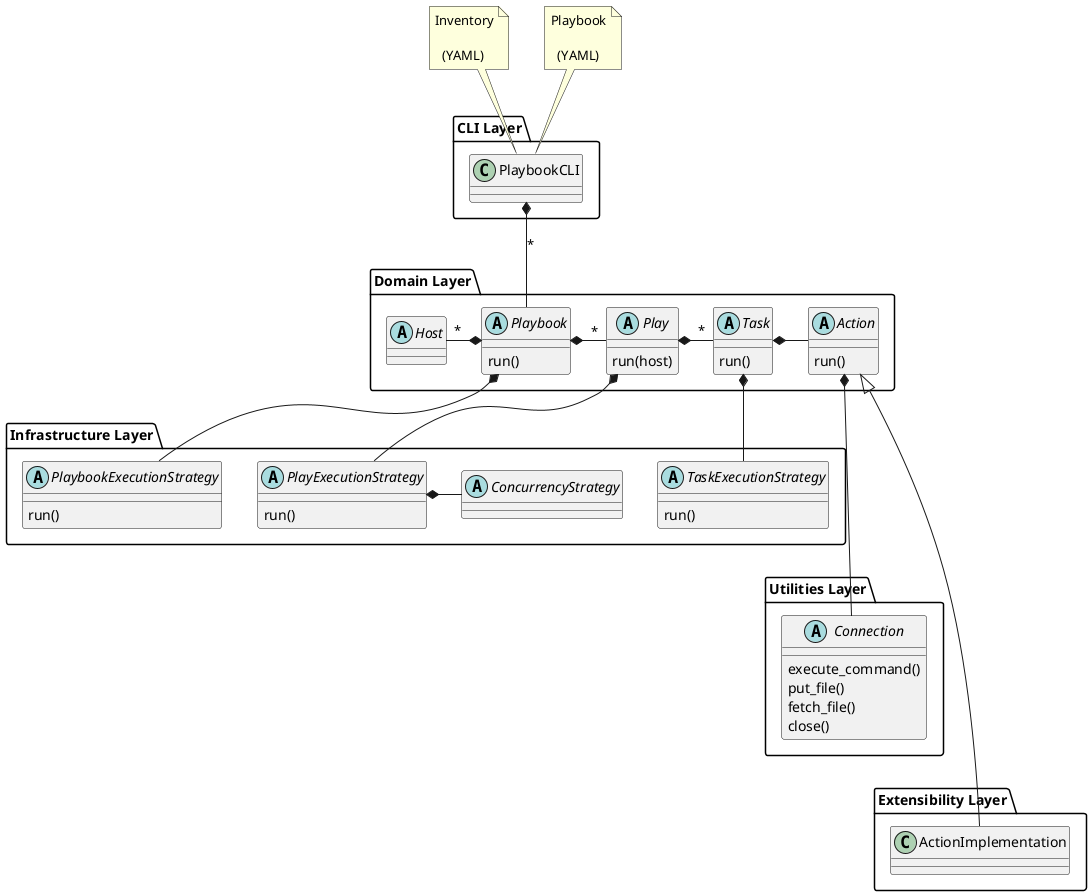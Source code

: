 @startuml


package "Utilities Layer" {

    abstract Connection
    Connection : execute_command()
    Connection : put_file()
    Connection : fetch_file()
    Connection : close()
}

Package "CLI Layer" {
    class PlaybookCLI
}

note as n1
Inventory

  (YAML)
end note

n1..> PlaybookCLI

note as n2
Playbook

  (YAML)
end note

n2..> PlaybookCLI


Package "Domain Layer"{

    abstract Playbook
    Playbook : run()
    Playbook *- "*" Play
    PlaybookCLI *-- Playbook : "*"

    abstract Play
    Play : run(host)
    Play *- "*" Task

    abstract Host
    Host "*" -* Playbook

    abstract Task
    Task : run()
    Task *- Action

    abstract Action
    Action : run()
    Action *--- Connection
}

Package "Infrastructure Layer" {

    abstract PlaybookExecutionStrategy
        PlaybookExecutionStrategy : run()
        Playbook *-- PlaybookExecutionStrategy

    abstract PlayExecutionStrategy
        PlayExecutionStrategy : run()
        Play *-- PlayExecutionStrategy

    abstract ConcurrencyStrategy
        PlayExecutionStrategy *- ConcurrencyStrategy

    abstract TaskExecutionStrategy
        TaskExecutionStrategy : run()
        Task *-- TaskExecutionStrategy

}

Package "Extensibility Layer" {
    class ActionImplementation
    Action <|---- ActionImplementation
}

@enduml

